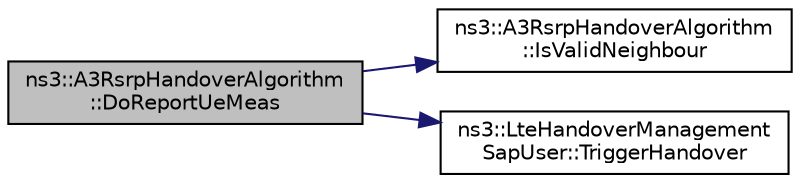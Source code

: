digraph "ns3::A3RsrpHandoverAlgorithm::DoReportUeMeas"
{
  edge [fontname="Helvetica",fontsize="10",labelfontname="Helvetica",labelfontsize="10"];
  node [fontname="Helvetica",fontsize="10",shape=record];
  rankdir="LR";
  Node1 [label="ns3::A3RsrpHandoverAlgorithm\l::DoReportUeMeas",height=0.2,width=0.4,color="black", fillcolor="grey75", style="filled", fontcolor="black"];
  Node1 -> Node2 [color="midnightblue",fontsize="10",style="solid"];
  Node2 [label="ns3::A3RsrpHandoverAlgorithm\l::IsValidNeighbour",height=0.2,width=0.4,color="black", fillcolor="white", style="filled",URL="$d4/d3b/classns3_1_1A3RsrpHandoverAlgorithm.html#a09211bfb353fb6ef9df7b379a0a63fd3"];
  Node1 -> Node3 [color="midnightblue",fontsize="10",style="solid"];
  Node3 [label="ns3::LteHandoverManagement\lSapUser::TriggerHandover",height=0.2,width=0.4,color="black", fillcolor="white", style="filled",URL="$d4/deb/classns3_1_1LteHandoverManagementSapUser.html#aade75e474e4f748ce9ef2e12101c5c42",tooltip="Instruct the eNodeB RRC entity to prepare a handover. "];
}
